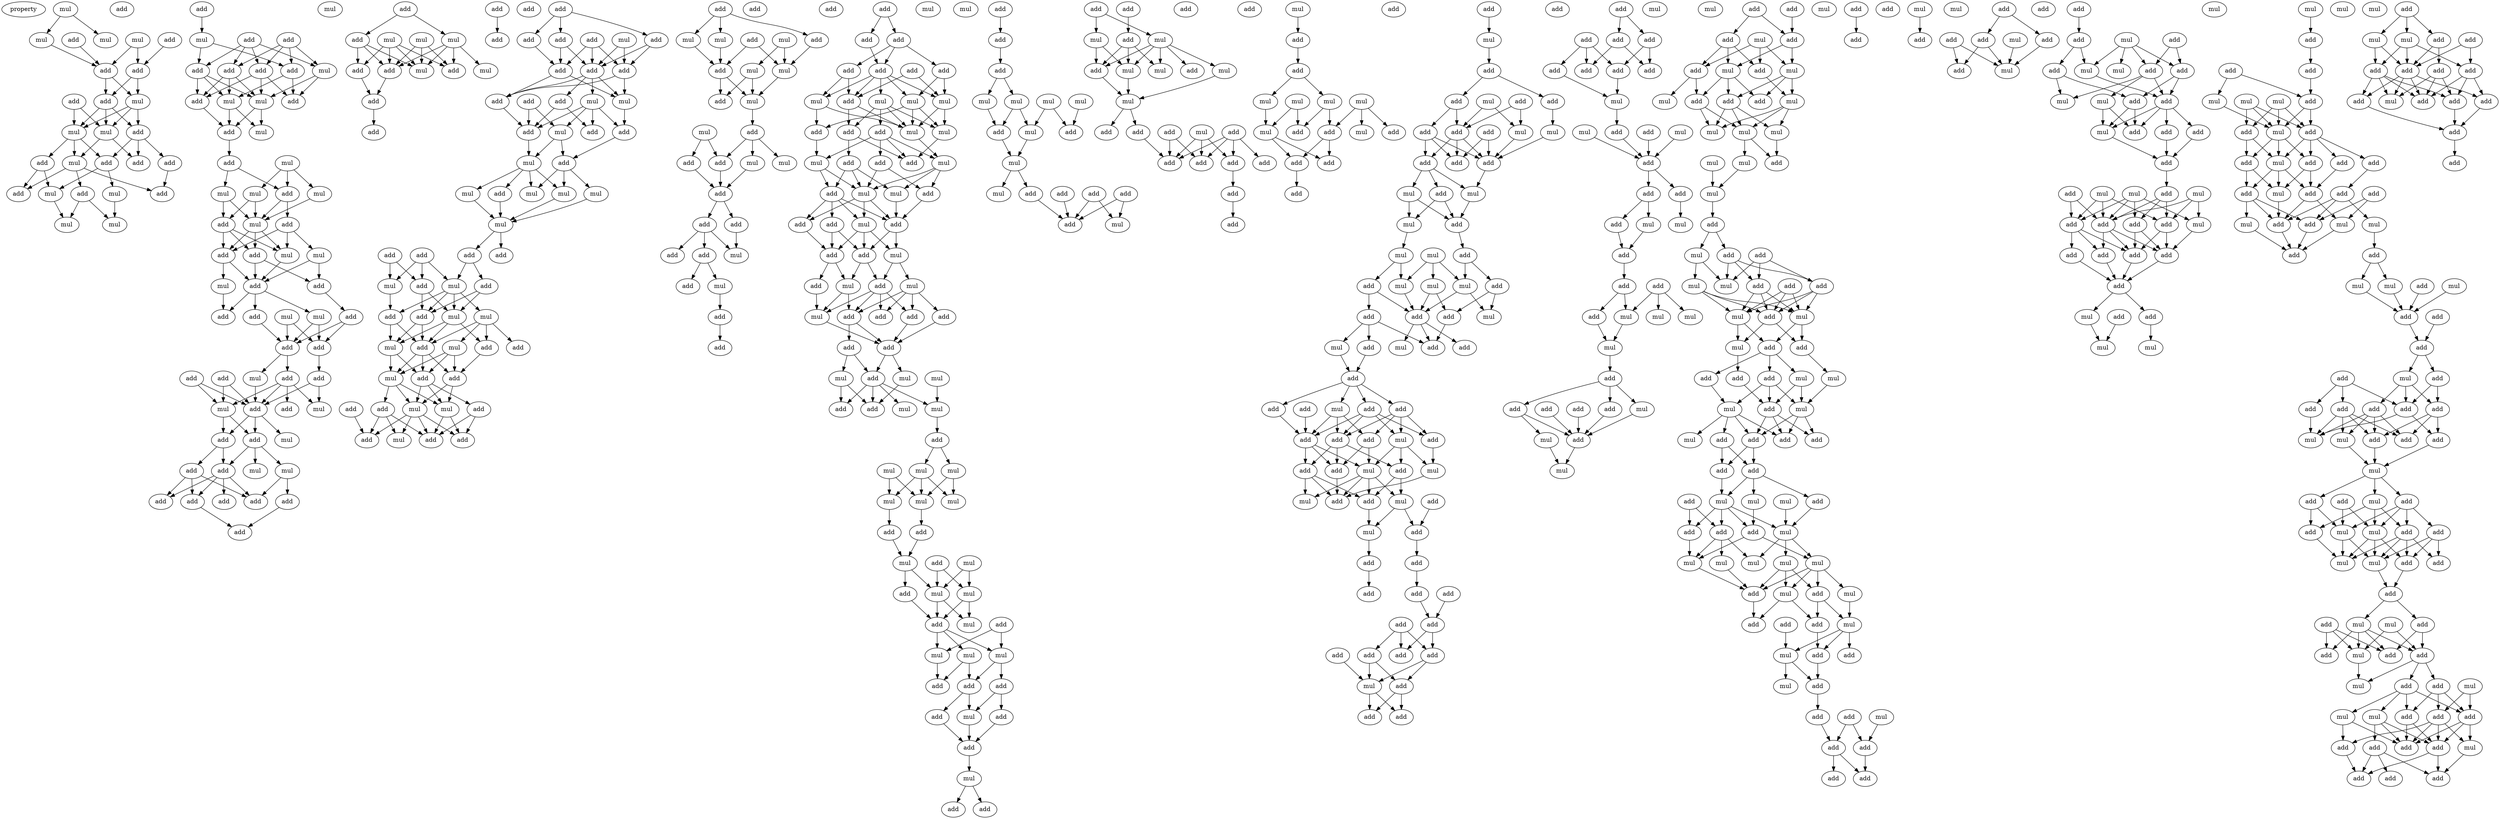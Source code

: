 digraph {
    node [fontcolor=black]
    property [mul=2,lf=1.0]
    0 [ label = mul ];
    1 [ label = mul ];
    2 [ label = add ];
    3 [ label = mul ];
    4 [ label = add ];
    5 [ label = mul ];
    6 [ label = add ];
    7 [ label = add ];
    8 [ label = add ];
    9 [ label = add ];
    10 [ label = add ];
    11 [ label = mul ];
    12 [ label = mul ];
    13 [ label = add ];
    14 [ label = mul ];
    15 [ label = mul ];
    16 [ label = add ];
    17 [ label = add ];
    18 [ label = add ];
    19 [ label = add ];
    20 [ label = add ];
    21 [ label = mul ];
    22 [ label = add ];
    23 [ label = add ];
    24 [ label = mul ];
    25 [ label = mul ];
    26 [ label = mul ];
    27 [ label = add ];
    28 [ label = add ];
    29 [ label = mul ];
    30 [ label = add ];
    31 [ label = add ];
    32 [ label = mul ];
    33 [ label = add ];
    34 [ label = add ];
    35 [ label = add ];
    36 [ label = mul ];
    37 [ label = add ];
    38 [ label = add ];
    39 [ label = mul ];
    40 [ label = mul ];
    41 [ label = add ];
    42 [ label = add ];
    43 [ label = mul ];
    44 [ label = add ];
    45 [ label = mul ];
    46 [ label = mul ];
    47 [ label = mul ];
    48 [ label = add ];
    49 [ label = add ];
    50 [ label = mul ];
    51 [ label = add ];
    52 [ label = add ];
    53 [ label = mul ];
    54 [ label = mul ];
    55 [ label = add ];
    56 [ label = mul ];
    57 [ label = add ];
    58 [ label = add ];
    59 [ label = mul ];
    60 [ label = add ];
    61 [ label = add ];
    62 [ label = mul ];
    63 [ label = add ];
    64 [ label = add ];
    65 [ label = add ];
    66 [ label = add ];
    67 [ label = mul ];
    68 [ label = add ];
    69 [ label = add ];
    70 [ label = mul ];
    71 [ label = add ];
    72 [ label = mul ];
    73 [ label = mul ];
    74 [ label = add ];
    75 [ label = add ];
    76 [ label = mul ];
    77 [ label = add ];
    78 [ label = add ];
    79 [ label = add ];
    80 [ label = mul ];
    81 [ label = mul ];
    82 [ label = add ];
    83 [ label = add ];
    84 [ label = add ];
    85 [ label = add ];
    86 [ label = add ];
    87 [ label = add ];
    88 [ label = add ];
    89 [ label = mul ];
    90 [ label = add ];
    91 [ label = mul ];
    92 [ label = mul ];
    93 [ label = add ];
    94 [ label = add ];
    95 [ label = mul ];
    96 [ label = add ];
    97 [ label = mul ];
    98 [ label = add ];
    99 [ label = add ];
    100 [ label = add ];
    101 [ label = add ];
    102 [ label = add ];
    103 [ label = add ];
    104 [ label = mul ];
    105 [ label = add ];
    106 [ label = add ];
    107 [ label = add ];
    108 [ label = add ];
    109 [ label = add ];
    110 [ label = add ];
    111 [ label = add ];
    112 [ label = mul ];
    113 [ label = add ];
    114 [ label = add ];
    115 [ label = mul ];
    116 [ label = add ];
    117 [ label = add ];
    118 [ label = add ];
    119 [ label = add ];
    120 [ label = mul ];
    121 [ label = mul ];
    122 [ label = add ];
    123 [ label = mul ];
    124 [ label = add ];
    125 [ label = mul ];
    126 [ label = mul ];
    127 [ label = mul ];
    128 [ label = mul ];
    129 [ label = add ];
    130 [ label = add ];
    131 [ label = add ];
    132 [ label = add ];
    133 [ label = add ];
    134 [ label = mul ];
    135 [ label = mul ];
    136 [ label = add ];
    137 [ label = mul ];
    138 [ label = mul ];
    139 [ label = add ];
    140 [ label = add ];
    141 [ label = add ];
    142 [ label = mul ];
    143 [ label = add ];
    144 [ label = mul ];
    145 [ label = add ];
    146 [ label = add ];
    147 [ label = mul ];
    148 [ label = add ];
    149 [ label = mul ];
    150 [ label = mul ];
    151 [ label = add ];
    152 [ label = add ];
    153 [ label = add ];
    154 [ label = mul ];
    155 [ label = add ];
    156 [ label = add ];
    157 [ label = add ];
    158 [ label = add ];
    159 [ label = mul ];
    160 [ label = add ];
    161 [ label = mul ];
    162 [ label = mul ];
    163 [ label = add ];
    164 [ label = mul ];
    165 [ label = add ];
    166 [ label = mul ];
    167 [ label = add ];
    168 [ label = mul ];
    169 [ label = add ];
    170 [ label = mul ];
    171 [ label = mul ];
    172 [ label = add ];
    173 [ label = mul ];
    174 [ label = add ];
    175 [ label = add ];
    176 [ label = add ];
    177 [ label = add ];
    178 [ label = add ];
    179 [ label = add ];
    180 [ label = add ];
    181 [ label = mul ];
    182 [ label = add ];
    183 [ label = add ];
    184 [ label = mul ];
    185 [ label = add ];
    186 [ label = add ];
    187 [ label = add ];
    188 [ label = add ];
    189 [ label = add ];
    190 [ label = add ];
    191 [ label = add ];
    192 [ label = add ];
    193 [ label = add ];
    194 [ label = mul ];
    195 [ label = mul ];
    196 [ label = add ];
    197 [ label = mul ];
    198 [ label = mul ];
    199 [ label = add ];
    200 [ label = mul ];
    201 [ label = add ];
    202 [ label = add ];
    203 [ label = mul ];
    204 [ label = mul ];
    205 [ label = add ];
    206 [ label = mul ];
    207 [ label = add ];
    208 [ label = add ];
    209 [ label = add ];
    210 [ label = mul ];
    211 [ label = add ];
    212 [ label = mul ];
    213 [ label = add ];
    214 [ label = add ];
    215 [ label = add ];
    216 [ label = mul ];
    217 [ label = mul ];
    218 [ label = add ];
    219 [ label = add ];
    220 [ label = mul ];
    221 [ label = add ];
    222 [ label = add ];
    223 [ label = mul ];
    224 [ label = add ];
    225 [ label = add ];
    226 [ label = mul ];
    227 [ label = add ];
    228 [ label = add ];
    229 [ label = add ];
    230 [ label = add ];
    231 [ label = mul ];
    232 [ label = mul ];
    233 [ label = mul ];
    234 [ label = add ];
    235 [ label = mul ];
    236 [ label = add ];
    237 [ label = mul ];
    238 [ label = mul ];
    239 [ label = add ];
    240 [ label = add ];
    241 [ label = mul ];
    242 [ label = mul ];
    243 [ label = mul ];
    244 [ label = mul ];
    245 [ label = mul ];
    246 [ label = mul ];
    247 [ label = add ];
    248 [ label = add ];
    249 [ label = add ];
    250 [ label = mul ];
    251 [ label = mul ];
    252 [ label = mul ];
    253 [ label = add ];
    254 [ label = mul ];
    255 [ label = add ];
    256 [ label = mul ];
    257 [ label = add ];
    258 [ label = mul ];
    259 [ label = mul ];
    260 [ label = mul ];
    261 [ label = mul ];
    262 [ label = add ];
    263 [ label = add ];
    264 [ label = add ];
    265 [ label = add ];
    266 [ label = add ];
    267 [ label = mul ];
    268 [ label = add ];
    269 [ label = add ];
    270 [ label = mul ];
    271 [ label = add ];
    272 [ label = add ];
    273 [ label = add ];
    274 [ label = add ];
    275 [ label = mul ];
    276 [ label = mul ];
    277 [ label = mul ];
    278 [ label = mul ];
    279 [ label = add ];
    280 [ label = add ];
    281 [ label = mul ];
    282 [ label = mul ];
    283 [ label = add ];
    284 [ label = mul ];
    285 [ label = add ];
    286 [ label = add ];
    287 [ label = add ];
    288 [ label = mul ];
    289 [ label = add ];
    290 [ label = add ];
    291 [ label = add ];
    292 [ label = mul ];
    293 [ label = mul ];
    294 [ label = add ];
    295 [ label = add ];
    296 [ label = mul ];
    297 [ label = mul ];
    298 [ label = mul ];
    299 [ label = add ];
    300 [ label = mul ];
    301 [ label = add ];
    302 [ label = add ];
    303 [ label = add ];
    304 [ label = add ];
    305 [ label = mul ];
    306 [ label = add ];
    307 [ label = add ];
    308 [ label = add ];
    309 [ label = add ];
    310 [ label = add ];
    311 [ label = add ];
    312 [ label = add ];
    313 [ label = add ];
    314 [ label = mul ];
    315 [ label = add ];
    316 [ label = add ];
    317 [ label = add ];
    318 [ label = mul ];
    319 [ label = mul ];
    320 [ label = mul ];
    321 [ label = mul ];
    322 [ label = mul ];
    323 [ label = add ];
    324 [ label = mul ];
    325 [ label = add ];
    326 [ label = add ];
    327 [ label = add ];
    328 [ label = add ];
    329 [ label = add ];
    330 [ label = add ];
    331 [ label = mul ];
    332 [ label = add ];
    333 [ label = add ];
    334 [ label = add ];
    335 [ label = add ];
    336 [ label = mul ];
    337 [ label = add ];
    338 [ label = add ];
    339 [ label = mul ];
    340 [ label = mul ];
    341 [ label = add ];
    342 [ label = add ];
    343 [ label = add ];
    344 [ label = add ];
    345 [ label = mul ];
    346 [ label = mul ];
    347 [ label = add ];
    348 [ label = add ];
    349 [ label = mul ];
    350 [ label = add ];
    351 [ label = mul ];
    352 [ label = mul ];
    353 [ label = add ];
    354 [ label = add ];
    355 [ label = mul ];
    356 [ label = mul ];
    357 [ label = mul ];
    358 [ label = add ];
    359 [ label = mul ];
    360 [ label = add ];
    361 [ label = add ];
    362 [ label = mul ];
    363 [ label = add ];
    364 [ label = add ];
    365 [ label = add ];
    366 [ label = mul ];
    367 [ label = add ];
    368 [ label = add ];
    369 [ label = mul ];
    370 [ label = add ];
    371 [ label = add ];
    372 [ label = add ];
    373 [ label = mul ];
    374 [ label = add ];
    375 [ label = add ];
    376 [ label = add ];
    377 [ label = add ];
    378 [ label = add ];
    379 [ label = add ];
    380 [ label = mul ];
    381 [ label = mul ];
    382 [ label = add ];
    383 [ label = add ];
    384 [ label = add ];
    385 [ label = add ];
    386 [ label = mul ];
    387 [ label = mul ];
    388 [ label = add ];
    389 [ label = add ];
    390 [ label = mul ];
    391 [ label = add ];
    392 [ label = add ];
    393 [ label = add ];
    394 [ label = add ];
    395 [ label = add ];
    396 [ label = add ];
    397 [ label = add ];
    398 [ label = add ];
    399 [ label = add ];
    400 [ label = add ];
    401 [ label = add ];
    402 [ label = mul ];
    403 [ label = add ];
    404 [ label = add ];
    405 [ label = add ];
    406 [ label = add ];
    407 [ label = add ];
    408 [ label = add ];
    409 [ label = add ];
    410 [ label = add ];
    411 [ label = add ];
    412 [ label = add ];
    413 [ label = add ];
    414 [ label = mul ];
    415 [ label = mul ];
    416 [ label = mul ];
    417 [ label = add ];
    418 [ label = add ];
    419 [ label = mul ];
    420 [ label = add ];
    421 [ label = mul ];
    422 [ label = add ];
    423 [ label = add ];
    424 [ label = add ];
    425 [ label = mul ];
    426 [ label = mul ];
    427 [ label = add ];
    428 [ label = add ];
    429 [ label = add ];
    430 [ label = mul ];
    431 [ label = mul ];
    432 [ label = add ];
    433 [ label = mul ];
    434 [ label = mul ];
    435 [ label = add ];
    436 [ label = add ];
    437 [ label = add ];
    438 [ label = add ];
    439 [ label = add ];
    440 [ label = mul ];
    441 [ label = add ];
    442 [ label = mul ];
    443 [ label = mul ];
    444 [ label = add ];
    445 [ label = add ];
    446 [ label = add ];
    447 [ label = mul ];
    448 [ label = add ];
    449 [ label = add ];
    450 [ label = add ];
    451 [ label = mul ];
    452 [ label = mul ];
    453 [ label = add ];
    454 [ label = add ];
    455 [ label = mul ];
    456 [ label = mul ];
    457 [ label = add ];
    458 [ label = mul ];
    459 [ label = mul ];
    460 [ label = mul ];
    461 [ label = mul ];
    462 [ label = mul ];
    463 [ label = add ];
    464 [ label = mul ];
    465 [ label = add ];
    466 [ label = add ];
    467 [ label = mul ];
    468 [ label = add ];
    469 [ label = mul ];
    470 [ label = add ];
    471 [ label = add ];
    472 [ label = add ];
    473 [ label = add ];
    474 [ label = mul ];
    475 [ label = add ];
    476 [ label = mul ];
    477 [ label = mul ];
    478 [ label = mul ];
    479 [ label = add ];
    480 [ label = add ];
    481 [ label = mul ];
    482 [ label = add ];
    483 [ label = add ];
    484 [ label = mul ];
    485 [ label = add ];
    486 [ label = add ];
    487 [ label = mul ];
    488 [ label = mul ];
    489 [ label = add ];
    490 [ label = mul ];
    491 [ label = add ];
    492 [ label = mul ];
    493 [ label = add ];
    494 [ label = add ];
    495 [ label = add ];
    496 [ label = add ];
    497 [ label = add ];
    498 [ label = mul ];
    499 [ label = add ];
    500 [ label = mul ];
    501 [ label = mul ];
    502 [ label = add ];
    503 [ label = mul ];
    504 [ label = add ];
    505 [ label = add ];
    506 [ label = add ];
    507 [ label = mul ];
    508 [ label = mul ];
    509 [ label = mul ];
    510 [ label = mul ];
    511 [ label = mul ];
    512 [ label = mul ];
    513 [ label = add ];
    514 [ label = mul ];
    515 [ label = add ];
    516 [ label = add ];
    517 [ label = add ];
    518 [ label = mul ];
    519 [ label = add ];
    520 [ label = add ];
    521 [ label = mul ];
    522 [ label = add ];
    523 [ label = mul ];
    524 [ label = add ];
    525 [ label = add ];
    526 [ label = mul ];
    527 [ label = add ];
    528 [ label = add ];
    529 [ label = add ];
    530 [ label = add ];
    531 [ label = add ];
    532 [ label = add ];
    533 [ label = mul ];
    534 [ label = mul ];
    535 [ label = add ];
    536 [ label = add ];
    537 [ label = add ];
    538 [ label = mul ];
    539 [ label = add ];
    540 [ label = add ];
    541 [ label = add ];
    542 [ label = add ];
    543 [ label = mul ];
    544 [ label = add ];
    545 [ label = add ];
    546 [ label = mul ];
    547 [ label = add ];
    548 [ label = add ];
    549 [ label = mul ];
    550 [ label = add ];
    551 [ label = add ];
    552 [ label = mul ];
    553 [ label = add ];
    554 [ label = mul ];
    555 [ label = add ];
    556 [ label = mul ];
    557 [ label = mul ];
    558 [ label = add ];
    559 [ label = add ];
    560 [ label = add ];
    561 [ label = add ];
    562 [ label = add ];
    563 [ label = mul ];
    564 [ label = mul ];
    565 [ label = mul ];
    566 [ label = add ];
    567 [ label = add ];
    568 [ label = add ];
    569 [ label = add ];
    570 [ label = mul ];
    571 [ label = add ];
    572 [ label = add ];
    573 [ label = add ];
    574 [ label = add ];
    575 [ label = add ];
    576 [ label = add ];
    577 [ label = mul ];
    578 [ label = add ];
    579 [ label = add ];
    580 [ label = mul ];
    581 [ label = mul ];
    582 [ label = mul ];
    583 [ label = mul ];
    584 [ label = add ];
    585 [ label = add ];
    586 [ label = add ];
    587 [ label = mul ];
    588 [ label = add ];
    589 [ label = mul ];
    590 [ label = mul ];
    591 [ label = mul ];
    592 [ label = add ];
    593 [ label = add ];
    594 [ label = add ];
    595 [ label = add ];
    596 [ label = mul ];
    597 [ label = add ];
    598 [ label = add ];
    599 [ label = mul ];
    600 [ label = add ];
    601 [ label = add ];
    602 [ label = add ];
    603 [ label = add ];
    604 [ label = mul ];
    605 [ label = add ];
    606 [ label = add ];
    607 [ label = mul ];
    608 [ label = mul ];
    609 [ label = add ];
    610 [ label = add ];
    611 [ label = mul ];
    612 [ label = mul ];
    613 [ label = mul ];
    614 [ label = add ];
    615 [ label = mul ];
    616 [ label = add ];
    617 [ label = add ];
    618 [ label = add ];
    619 [ label = add ];
    620 [ label = add ];
    621 [ label = mul ];
    622 [ label = add ];
    623 [ label = add ];
    624 [ label = add ];
    625 [ label = add ];
    626 [ label = add ];
    627 [ label = add ];
    628 [ label = mul ];
    629 [ label = mul ];
    630 [ label = add ];
    631 [ label = add ];
    632 [ label = mul ];
    633 [ label = add ];
    634 [ label = add ];
    635 [ label = add ];
    636 [ label = mul ];
    637 [ label = mul ];
    638 [ label = add ];
    639 [ label = add ];
    640 [ label = add ];
    641 [ label = mul ];
    642 [ label = mul ];
    643 [ label = add ];
    644 [ label = add ];
    645 [ label = mul ];
    646 [ label = mul ];
    647 [ label = add ];
    648 [ label = add ];
    649 [ label = mul ];
    650 [ label = mul ];
    651 [ label = add ];
    652 [ label = add ];
    653 [ label = mul ];
    654 [ label = add ];
    655 [ label = add ];
    656 [ label = mul ];
    657 [ label = add ];
    658 [ label = mul ];
    659 [ label = add ];
    660 [ label = add ];
    661 [ label = mul ];
    662 [ label = add ];
    663 [ label = mul ];
    664 [ label = add ];
    665 [ label = add ];
    666 [ label = mul ];
    667 [ label = add ];
    668 [ label = add ];
    669 [ label = add ];
    670 [ label = add ];
    671 [ label = add ];
    672 [ label = add ];
    673 [ label = add ];
    674 [ label = mul ];
    675 [ label = add ];
    676 [ label = mul ];
    677 [ label = add ];
    678 [ label = add ];
    679 [ label = add ];
    680 [ label = add ];
    681 [ label = add ];
    682 [ label = add ];
    683 [ label = add ];
    684 [ label = add ];
    685 [ label = add ];
    686 [ label = mul ];
    687 [ label = add ];
    688 [ label = add ];
    0 -> 3 [ name = 0 ];
    0 -> 5 [ name = 1 ];
    1 -> 6 [ name = 2 ];
    1 -> 7 [ name = 3 ];
    2 -> 7 [ name = 4 ];
    3 -> 6 [ name = 5 ];
    4 -> 6 [ name = 6 ];
    6 -> 10 [ name = 7 ];
    6 -> 11 [ name = 8 ];
    7 -> 10 [ name = 9 ];
    7 -> 11 [ name = 10 ];
    8 -> 12 [ name = 11 ];
    8 -> 14 [ name = 12 ];
    10 -> 12 [ name = 13 ];
    10 -> 13 [ name = 14 ];
    10 -> 14 [ name = 15 ];
    11 -> 12 [ name = 16 ];
    11 -> 13 [ name = 17 ];
    11 -> 14 [ name = 18 ];
    12 -> 15 [ name = 19 ];
    12 -> 16 [ name = 20 ];
    12 -> 19 [ name = 21 ];
    13 -> 16 [ name = 22 ];
    13 -> 17 [ name = 23 ];
    13 -> 18 [ name = 24 ];
    14 -> 15 [ name = 25 ];
    14 -> 17 [ name = 26 ];
    15 -> 20 [ name = 27 ];
    15 -> 22 [ name = 28 ];
    15 -> 23 [ name = 29 ];
    16 -> 21 [ name = 30 ];
    16 -> 24 [ name = 31 ];
    18 -> 20 [ name = 32 ];
    19 -> 21 [ name = 33 ];
    19 -> 22 [ name = 34 ];
    21 -> 26 [ name = 35 ];
    23 -> 25 [ name = 36 ];
    23 -> 26 [ name = 37 ];
    24 -> 25 [ name = 38 ];
    27 -> 29 [ name = 39 ];
    28 -> 31 [ name = 40 ];
    28 -> 32 [ name = 41 ];
    28 -> 34 [ name = 42 ];
    28 -> 35 [ name = 43 ];
    29 -> 31 [ name = 44 ];
    29 -> 33 [ name = 45 ];
    30 -> 32 [ name = 46 ];
    30 -> 33 [ name = 47 ];
    30 -> 34 [ name = 48 ];
    30 -> 35 [ name = 49 ];
    31 -> 36 [ name = 50 ];
    31 -> 38 [ name = 51 ];
    31 -> 39 [ name = 52 ];
    32 -> 37 [ name = 53 ];
    32 -> 39 [ name = 54 ];
    33 -> 36 [ name = 55 ];
    33 -> 37 [ name = 56 ];
    34 -> 36 [ name = 57 ];
    34 -> 38 [ name = 58 ];
    34 -> 39 [ name = 59 ];
    35 -> 37 [ name = 60 ];
    35 -> 38 [ name = 61 ];
    35 -> 39 [ name = 62 ];
    36 -> 40 [ name = 63 ];
    36 -> 41 [ name = 64 ];
    38 -> 41 [ name = 65 ];
    39 -> 40 [ name = 66 ];
    39 -> 41 [ name = 67 ];
    41 -> 42 [ name = 68 ];
    42 -> 44 [ name = 69 ];
    42 -> 45 [ name = 70 ];
    43 -> 44 [ name = 71 ];
    43 -> 46 [ name = 72 ];
    43 -> 47 [ name = 73 ];
    44 -> 48 [ name = 74 ];
    44 -> 50 [ name = 75 ];
    45 -> 49 [ name = 76 ];
    45 -> 50 [ name = 77 ];
    46 -> 49 [ name = 78 ];
    46 -> 50 [ name = 79 ];
    47 -> 50 [ name = 80 ];
    48 -> 52 [ name = 81 ];
    48 -> 53 [ name = 82 ];
    48 -> 54 [ name = 83 ];
    49 -> 51 [ name = 84 ];
    49 -> 52 [ name = 85 ];
    49 -> 53 [ name = 86 ];
    50 -> 51 [ name = 87 ];
    50 -> 52 [ name = 88 ];
    50 -> 53 [ name = 89 ];
    51 -> 55 [ name = 90 ];
    51 -> 57 [ name = 91 ];
    52 -> 55 [ name = 92 ];
    52 -> 56 [ name = 93 ];
    53 -> 55 [ name = 94 ];
    54 -> 55 [ name = 95 ];
    54 -> 57 [ name = 96 ];
    55 -> 58 [ name = 97 ];
    55 -> 60 [ name = 98 ];
    55 -> 62 [ name = 99 ];
    56 -> 58 [ name = 100 ];
    57 -> 61 [ name = 101 ];
    59 -> 63 [ name = 102 ];
    59 -> 64 [ name = 103 ];
    60 -> 63 [ name = 104 ];
    61 -> 63 [ name = 105 ];
    61 -> 64 [ name = 106 ];
    62 -> 63 [ name = 107 ];
    62 -> 64 [ name = 108 ];
    63 -> 66 [ name = 109 ];
    63 -> 67 [ name = 110 ];
    64 -> 65 [ name = 111 ];
    65 -> 71 [ name = 112 ];
    65 -> 73 [ name = 113 ];
    66 -> 70 [ name = 114 ];
    66 -> 71 [ name = 115 ];
    66 -> 73 [ name = 116 ];
    66 -> 74 [ name = 117 ];
    67 -> 71 [ name = 118 ];
    68 -> 70 [ name = 119 ];
    68 -> 71 [ name = 120 ];
    69 -> 70 [ name = 121 ];
    69 -> 71 [ name = 122 ];
    70 -> 75 [ name = 123 ];
    70 -> 77 [ name = 124 ];
    71 -> 75 [ name = 125 ];
    71 -> 76 [ name = 126 ];
    71 -> 77 [ name = 127 ];
    75 -> 79 [ name = 128 ];
    75 -> 80 [ name = 129 ];
    75 -> 81 [ name = 130 ];
    77 -> 78 [ name = 131 ];
    77 -> 79 [ name = 132 ];
    78 -> 83 [ name = 133 ];
    78 -> 84 [ name = 134 ];
    78 -> 86 [ name = 135 ];
    79 -> 82 [ name = 136 ];
    79 -> 83 [ name = 137 ];
    79 -> 84 [ name = 138 ];
    79 -> 86 [ name = 139 ];
    80 -> 84 [ name = 140 ];
    80 -> 85 [ name = 141 ];
    83 -> 87 [ name = 142 ];
    85 -> 87 [ name = 143 ];
    88 -> 89 [ name = 144 ];
    88 -> 90 [ name = 145 ];
    89 -> 93 [ name = 146 ];
    89 -> 94 [ name = 147 ];
    89 -> 95 [ name = 148 ];
    89 -> 97 [ name = 149 ];
    90 -> 93 [ name = 150 ];
    90 -> 96 [ name = 151 ];
    90 -> 97 [ name = 152 ];
    91 -> 93 [ name = 153 ];
    91 -> 94 [ name = 154 ];
    91 -> 96 [ name = 155 ];
    91 -> 97 [ name = 156 ];
    92 -> 93 [ name = 157 ];
    92 -> 94 [ name = 158 ];
    92 -> 97 [ name = 159 ];
    93 -> 98 [ name = 160 ];
    96 -> 98 [ name = 161 ];
    98 -> 101 [ name = 162 ];
    99 -> 100 [ name = 163 ];
    103 -> 106 [ name = 164 ];
    103 -> 107 [ name = 165 ];
    103 -> 108 [ name = 166 ];
    104 -> 110 [ name = 167 ];
    104 -> 111 [ name = 168 ];
    105 -> 109 [ name = 169 ];
    105 -> 110 [ name = 170 ];
    105 -> 111 [ name = 171 ];
    106 -> 109 [ name = 172 ];
    106 -> 111 [ name = 173 ];
    107 -> 110 [ name = 174 ];
    107 -> 111 [ name = 175 ];
    108 -> 109 [ name = 176 ];
    109 -> 113 [ name = 177 ];
    109 -> 115 [ name = 178 ];
    110 -> 113 [ name = 179 ];
    110 -> 115 [ name = 180 ];
    111 -> 112 [ name = 181 ];
    111 -> 113 [ name = 182 ];
    111 -> 115 [ name = 183 ];
    111 -> 116 [ name = 184 ];
    112 -> 117 [ name = 185 ];
    112 -> 118 [ name = 186 ];
    112 -> 119 [ name = 187 ];
    112 -> 120 [ name = 188 ];
    113 -> 117 [ name = 189 ];
    114 -> 117 [ name = 190 ];
    114 -> 120 [ name = 191 ];
    115 -> 118 [ name = 192 ];
    116 -> 117 [ name = 193 ];
    116 -> 119 [ name = 194 ];
    117 -> 121 [ name = 195 ];
    118 -> 122 [ name = 196 ];
    120 -> 121 [ name = 197 ];
    120 -> 122 [ name = 198 ];
    121 -> 123 [ name = 199 ];
    121 -> 124 [ name = 200 ];
    121 -> 126 [ name = 201 ];
    121 -> 127 [ name = 202 ];
    122 -> 123 [ name = 203 ];
    122 -> 125 [ name = 204 ];
    122 -> 126 [ name = 205 ];
    124 -> 128 [ name = 206 ];
    125 -> 128 [ name = 207 ];
    126 -> 128 [ name = 208 ];
    127 -> 128 [ name = 209 ];
    128 -> 130 [ name = 210 ];
    128 -> 132 [ name = 211 ];
    129 -> 133 [ name = 212 ];
    129 -> 134 [ name = 213 ];
    130 -> 135 [ name = 214 ];
    130 -> 136 [ name = 215 ];
    131 -> 133 [ name = 216 ];
    131 -> 134 [ name = 217 ];
    131 -> 135 [ name = 218 ];
    133 -> 138 [ name = 219 ];
    133 -> 140 [ name = 220 ];
    134 -> 139 [ name = 221 ];
    135 -> 137 [ name = 222 ];
    135 -> 138 [ name = 223 ];
    135 -> 139 [ name = 224 ];
    135 -> 140 [ name = 225 ];
    136 -> 138 [ name = 226 ];
    136 -> 140 [ name = 227 ];
    137 -> 141 [ name = 228 ];
    137 -> 143 [ name = 229 ];
    137 -> 144 [ name = 230 ];
    137 -> 145 [ name = 231 ];
    138 -> 141 [ name = 232 ];
    138 -> 142 [ name = 233 ];
    138 -> 145 [ name = 234 ];
    139 -> 142 [ name = 235 ];
    139 -> 145 [ name = 236 ];
    140 -> 142 [ name = 237 ];
    140 -> 145 [ name = 238 ];
    141 -> 146 [ name = 239 ];
    142 -> 147 [ name = 240 ];
    142 -> 148 [ name = 241 ];
    144 -> 146 [ name = 242 ];
    144 -> 147 [ name = 243 ];
    144 -> 148 [ name = 244 ];
    145 -> 146 [ name = 245 ];
    145 -> 147 [ name = 246 ];
    145 -> 148 [ name = 247 ];
    146 -> 149 [ name = 248 ];
    146 -> 150 [ name = 249 ];
    147 -> 149 [ name = 250 ];
    147 -> 150 [ name = 251 ];
    147 -> 151 [ name = 252 ];
    148 -> 149 [ name = 253 ];
    148 -> 150 [ name = 254 ];
    148 -> 153 [ name = 255 ];
    149 -> 155 [ name = 256 ];
    149 -> 157 [ name = 257 ];
    150 -> 154 [ name = 258 ];
    150 -> 155 [ name = 259 ];
    150 -> 156 [ name = 260 ];
    150 -> 157 [ name = 261 ];
    151 -> 154 [ name = 262 ];
    151 -> 156 [ name = 263 ];
    151 -> 157 [ name = 264 ];
    152 -> 156 [ name = 265 ];
    153 -> 155 [ name = 266 ];
    153 -> 157 [ name = 267 ];
    158 -> 159 [ name = 268 ];
    158 -> 162 [ name = 269 ];
    158 -> 163 [ name = 270 ];
    159 -> 165 [ name = 271 ];
    160 -> 164 [ name = 272 ];
    160 -> 165 [ name = 273 ];
    161 -> 164 [ name = 274 ];
    161 -> 166 [ name = 275 ];
    162 -> 165 [ name = 276 ];
    163 -> 164 [ name = 277 ];
    164 -> 168 [ name = 278 ];
    165 -> 167 [ name = 279 ];
    165 -> 168 [ name = 280 ];
    166 -> 167 [ name = 281 ];
    166 -> 168 [ name = 282 ];
    168 -> 169 [ name = 283 ];
    169 -> 171 [ name = 284 ];
    169 -> 173 [ name = 285 ];
    169 -> 174 [ name = 286 ];
    170 -> 172 [ name = 287 ];
    170 -> 174 [ name = 288 ];
    171 -> 175 [ name = 289 ];
    172 -> 175 [ name = 290 ];
    174 -> 175 [ name = 291 ];
    175 -> 176 [ name = 292 ];
    175 -> 177 [ name = 293 ];
    176 -> 179 [ name = 294 ];
    176 -> 180 [ name = 295 ];
    176 -> 181 [ name = 296 ];
    177 -> 181 [ name = 297 ];
    179 -> 183 [ name = 298 ];
    179 -> 184 [ name = 299 ];
    184 -> 185 [ name = 300 ];
    185 -> 186 [ name = 301 ];
    187 -> 188 [ name = 302 ];
    187 -> 189 [ name = 303 ];
    188 -> 193 [ name = 304 ];
    189 -> 190 [ name = 305 ];
    189 -> 192 [ name = 306 ];
    189 -> 193 [ name = 307 ];
    190 -> 196 [ name = 308 ];
    190 -> 198 [ name = 309 ];
    191 -> 195 [ name = 310 ];
    191 -> 196 [ name = 311 ];
    192 -> 195 [ name = 312 ];
    192 -> 197 [ name = 313 ];
    193 -> 194 [ name = 314 ];
    193 -> 195 [ name = 315 ];
    193 -> 196 [ name = 316 ];
    193 -> 197 [ name = 317 ];
    193 -> 198 [ name = 318 ];
    194 -> 199 [ name = 319 ];
    194 -> 200 [ name = 320 ];
    194 -> 202 [ name = 321 ];
    194 -> 203 [ name = 322 ];
    195 -> 200 [ name = 323 ];
    195 -> 203 [ name = 324 ];
    196 -> 200 [ name = 325 ];
    196 -> 202 [ name = 326 ];
    197 -> 200 [ name = 327 ];
    197 -> 201 [ name = 328 ];
    197 -> 203 [ name = 329 ];
    198 -> 200 [ name = 330 ];
    198 -> 201 [ name = 331 ];
    199 -> 204 [ name = 332 ];
    199 -> 206 [ name = 333 ];
    199 -> 207 [ name = 334 ];
    199 -> 208 [ name = 335 ];
    200 -> 206 [ name = 336 ];
    201 -> 204 [ name = 337 ];
    202 -> 205 [ name = 338 ];
    202 -> 207 [ name = 339 ];
    203 -> 207 [ name = 340 ];
    204 -> 210 [ name = 341 ];
    204 -> 211 [ name = 342 ];
    205 -> 210 [ name = 343 ];
    205 -> 211 [ name = 344 ];
    205 -> 212 [ name = 345 ];
    206 -> 209 [ name = 346 ];
    206 -> 210 [ name = 347 ];
    206 -> 212 [ name = 348 ];
    208 -> 209 [ name = 349 ];
    208 -> 210 [ name = 350 ];
    209 -> 214 [ name = 351 ];
    210 -> 214 [ name = 352 ];
    210 -> 215 [ name = 353 ];
    210 -> 216 [ name = 354 ];
    211 -> 213 [ name = 355 ];
    211 -> 214 [ name = 356 ];
    211 -> 215 [ name = 357 ];
    211 -> 216 [ name = 358 ];
    212 -> 214 [ name = 359 ];
    213 -> 218 [ name = 360 ];
    213 -> 219 [ name = 361 ];
    214 -> 217 [ name = 362 ];
    214 -> 218 [ name = 363 ];
    215 -> 219 [ name = 364 ];
    216 -> 217 [ name = 365 ];
    216 -> 218 [ name = 366 ];
    216 -> 219 [ name = 367 ];
    217 -> 220 [ name = 368 ];
    217 -> 221 [ name = 369 ];
    218 -> 221 [ name = 370 ];
    218 -> 223 [ name = 371 ];
    219 -> 222 [ name = 372 ];
    219 -> 223 [ name = 373 ];
    220 -> 224 [ name = 374 ];
    220 -> 225 [ name = 375 ];
    220 -> 227 [ name = 376 ];
    220 -> 228 [ name = 377 ];
    221 -> 225 [ name = 378 ];
    221 -> 226 [ name = 379 ];
    221 -> 227 [ name = 380 ];
    221 -> 228 [ name = 381 ];
    222 -> 226 [ name = 382 ];
    223 -> 226 [ name = 383 ];
    223 -> 227 [ name = 384 ];
    224 -> 230 [ name = 385 ];
    226 -> 230 [ name = 386 ];
    227 -> 229 [ name = 387 ];
    227 -> 230 [ name = 388 ];
    228 -> 230 [ name = 389 ];
    229 -> 232 [ name = 390 ];
    229 -> 234 [ name = 391 ];
    230 -> 233 [ name = 392 ];
    230 -> 234 [ name = 393 ];
    231 -> 238 [ name = 394 ];
    232 -> 236 [ name = 395 ];
    232 -> 239 [ name = 396 ];
    233 -> 236 [ name = 397 ];
    234 -> 236 [ name = 398 ];
    234 -> 237 [ name = 399 ];
    234 -> 238 [ name = 400 ];
    234 -> 239 [ name = 401 ];
    238 -> 240 [ name = 402 ];
    240 -> 241 [ name = 403 ];
    240 -> 242 [ name = 404 ];
    241 -> 244 [ name = 405 ];
    241 -> 245 [ name = 406 ];
    241 -> 246 [ name = 407 ];
    242 -> 244 [ name = 408 ];
    242 -> 246 [ name = 409 ];
    243 -> 244 [ name = 410 ];
    243 -> 245 [ name = 411 ];
    244 -> 248 [ name = 412 ];
    245 -> 247 [ name = 413 ];
    247 -> 250 [ name = 414 ];
    248 -> 250 [ name = 415 ];
    249 -> 252 [ name = 416 ];
    249 -> 254 [ name = 417 ];
    250 -> 253 [ name = 418 ];
    250 -> 254 [ name = 419 ];
    251 -> 252 [ name = 420 ];
    251 -> 254 [ name = 421 ];
    252 -> 256 [ name = 422 ];
    252 -> 257 [ name = 423 ];
    253 -> 257 [ name = 424 ];
    254 -> 256 [ name = 425 ];
    254 -> 257 [ name = 426 ];
    255 -> 258 [ name = 427 ];
    255 -> 261 [ name = 428 ];
    257 -> 258 [ name = 429 ];
    257 -> 259 [ name = 430 ];
    257 -> 261 [ name = 431 ];
    258 -> 263 [ name = 432 ];
    258 -> 264 [ name = 433 ];
    259 -> 262 [ name = 434 ];
    259 -> 263 [ name = 435 ];
    261 -> 262 [ name = 436 ];
    263 -> 265 [ name = 437 ];
    263 -> 267 [ name = 438 ];
    264 -> 266 [ name = 439 ];
    264 -> 267 [ name = 440 ];
    265 -> 268 [ name = 441 ];
    266 -> 268 [ name = 442 ];
    267 -> 268 [ name = 443 ];
    268 -> 270 [ name = 444 ];
    269 -> 273 [ name = 445 ];
    270 -> 271 [ name = 446 ];
    270 -> 272 [ name = 447 ];
    273 -> 274 [ name = 448 ];
    274 -> 276 [ name = 449 ];
    274 -> 278 [ name = 450 ];
    275 -> 280 [ name = 451 ];
    275 -> 281 [ name = 452 ];
    276 -> 279 [ name = 453 ];
    276 -> 281 [ name = 454 ];
    277 -> 280 [ name = 455 ];
    278 -> 279 [ name = 456 ];
    279 -> 282 [ name = 457 ];
    281 -> 282 [ name = 458 ];
    282 -> 284 [ name = 459 ];
    282 -> 285 [ name = 460 ];
    283 -> 288 [ name = 461 ];
    283 -> 289 [ name = 462 ];
    285 -> 289 [ name = 463 ];
    286 -> 288 [ name = 464 ];
    286 -> 289 [ name = 465 ];
    287 -> 289 [ name = 466 ];
    290 -> 292 [ name = 467 ];
    290 -> 293 [ name = 468 ];
    291 -> 294 [ name = 469 ];
    292 -> 296 [ name = 470 ];
    292 -> 299 [ name = 471 ];
    293 -> 295 [ name = 472 ];
    293 -> 296 [ name = 473 ];
    293 -> 297 [ name = 474 ];
    293 -> 298 [ name = 475 ];
    293 -> 299 [ name = 476 ];
    294 -> 296 [ name = 477 ];
    294 -> 297 [ name = 478 ];
    294 -> 299 [ name = 479 ];
    296 -> 300 [ name = 480 ];
    298 -> 300 [ name = 481 ];
    299 -> 300 [ name = 482 ];
    300 -> 302 [ name = 483 ];
    300 -> 303 [ name = 484 ];
    301 -> 306 [ name = 485 ];
    301 -> 307 [ name = 486 ];
    301 -> 308 [ name = 487 ];
    301 -> 309 [ name = 488 ];
    302 -> 308 [ name = 489 ];
    304 -> 308 [ name = 490 ];
    304 -> 309 [ name = 491 ];
    305 -> 306 [ name = 492 ];
    305 -> 308 [ name = 493 ];
    305 -> 309 [ name = 494 ];
    306 -> 310 [ name = 495 ];
    310 -> 311 [ name = 496 ];
    314 -> 316 [ name = 497 ];
    316 -> 317 [ name = 498 ];
    317 -> 319 [ name = 499 ];
    317 -> 321 [ name = 500 ];
    318 -> 323 [ name = 501 ];
    318 -> 324 [ name = 502 ];
    319 -> 324 [ name = 503 ];
    320 -> 322 [ name = 504 ];
    320 -> 325 [ name = 505 ];
    320 -> 326 [ name = 506 ];
    321 -> 323 [ name = 507 ];
    321 -> 325 [ name = 508 ];
    324 -> 328 [ name = 509 ];
    324 -> 329 [ name = 510 ];
    325 -> 328 [ name = 511 ];
    325 -> 329 [ name = 512 ];
    327 -> 331 [ name = 513 ];
    328 -> 330 [ name = 514 ];
    331 -> 332 [ name = 515 ];
    332 -> 333 [ name = 516 ];
    332 -> 334 [ name = 517 ];
    333 -> 340 [ name = 518 ];
    334 -> 337 [ name = 519 ];
    334 -> 338 [ name = 520 ];
    335 -> 337 [ name = 521 ];
    335 -> 339 [ name = 522 ];
    336 -> 337 [ name = 523 ];
    336 -> 339 [ name = 524 ];
    337 -> 342 [ name = 525 ];
    337 -> 343 [ name = 526 ];
    337 -> 344 [ name = 527 ];
    338 -> 342 [ name = 528 ];
    338 -> 343 [ name = 529 ];
    338 -> 344 [ name = 530 ];
    339 -> 342 [ name = 531 ];
    340 -> 342 [ name = 532 ];
    341 -> 342 [ name = 533 ];
    341 -> 343 [ name = 534 ];
    342 -> 346 [ name = 535 ];
    344 -> 345 [ name = 536 ];
    344 -> 346 [ name = 537 ];
    344 -> 347 [ name = 538 ];
    345 -> 348 [ name = 539 ];
    345 -> 349 [ name = 540 ];
    346 -> 348 [ name = 541 ];
    347 -> 348 [ name = 542 ];
    347 -> 349 [ name = 543 ];
    348 -> 350 [ name = 544 ];
    349 -> 352 [ name = 545 ];
    350 -> 354 [ name = 546 ];
    350 -> 355 [ name = 547 ];
    351 -> 355 [ name = 548 ];
    351 -> 356 [ name = 549 ];
    351 -> 357 [ name = 550 ];
    352 -> 353 [ name = 551 ];
    352 -> 357 [ name = 552 ];
    353 -> 358 [ name = 553 ];
    353 -> 360 [ name = 554 ];
    354 -> 359 [ name = 555 ];
    354 -> 361 [ name = 556 ];
    355 -> 358 [ name = 557 ];
    355 -> 359 [ name = 558 ];
    356 -> 358 [ name = 559 ];
    356 -> 361 [ name = 560 ];
    357 -> 358 [ name = 561 ];
    358 -> 362 [ name = 562 ];
    358 -> 364 [ name = 563 ];
    358 -> 365 [ name = 564 ];
    360 -> 363 [ name = 565 ];
    360 -> 364 [ name = 566 ];
    360 -> 366 [ name = 567 ];
    361 -> 364 [ name = 568 ];
    363 -> 367 [ name = 569 ];
    366 -> 367 [ name = 570 ];
    367 -> 368 [ name = 571 ];
    367 -> 369 [ name = 572 ];
    367 -> 370 [ name = 573 ];
    367 -> 372 [ name = 574 ];
    368 -> 376 [ name = 575 ];
    369 -> 375 [ name = 576 ];
    369 -> 376 [ name = 577 ];
    369 -> 377 [ name = 578 ];
    370 -> 373 [ name = 579 ];
    370 -> 374 [ name = 580 ];
    370 -> 375 [ name = 581 ];
    370 -> 377 [ name = 582 ];
    371 -> 376 [ name = 583 ];
    372 -> 373 [ name = 584 ];
    372 -> 374 [ name = 585 ];
    372 -> 375 [ name = 586 ];
    372 -> 376 [ name = 587 ];
    373 -> 380 [ name = 588 ];
    373 -> 381 [ name = 589 ];
    373 -> 382 [ name = 590 ];
    374 -> 381 [ name = 591 ];
    375 -> 378 [ name = 592 ];
    375 -> 379 [ name = 593 ];
    375 -> 382 [ name = 594 ];
    376 -> 378 [ name = 595 ];
    376 -> 379 [ name = 596 ];
    376 -> 380 [ name = 597 ];
    377 -> 379 [ name = 598 ];
    377 -> 380 [ name = 599 ];
    378 -> 383 [ name = 600 ];
    378 -> 385 [ name = 601 ];
    378 -> 386 [ name = 602 ];
    379 -> 383 [ name = 603 ];
    380 -> 383 [ name = 604 ];
    380 -> 385 [ name = 605 ];
    380 -> 386 [ name = 606 ];
    380 -> 387 [ name = 607 ];
    381 -> 383 [ name = 608 ];
    382 -> 385 [ name = 609 ];
    382 -> 387 [ name = 610 ];
    384 -> 388 [ name = 611 ];
    385 -> 390 [ name = 612 ];
    387 -> 388 [ name = 613 ];
    387 -> 390 [ name = 614 ];
    388 -> 391 [ name = 615 ];
    390 -> 392 [ name = 616 ];
    391 -> 394 [ name = 617 ];
    392 -> 395 [ name = 618 ];
    393 -> 397 [ name = 619 ];
    394 -> 397 [ name = 620 ];
    396 -> 398 [ name = 621 ];
    396 -> 400 [ name = 622 ];
    396 -> 401 [ name = 623 ];
    397 -> 398 [ name = 624 ];
    397 -> 400 [ name = 625 ];
    398 -> 402 [ name = 626 ];
    398 -> 403 [ name = 627 ];
    399 -> 402 [ name = 628 ];
    401 -> 402 [ name = 629 ];
    401 -> 403 [ name = 630 ];
    402 -> 404 [ name = 631 ];
    402 -> 405 [ name = 632 ];
    403 -> 404 [ name = 633 ];
    403 -> 405 [ name = 634 ];
    406 -> 407 [ name = 635 ];
    406 -> 408 [ name = 636 ];
    407 -> 411 [ name = 637 ];
    407 -> 413 [ name = 638 ];
    408 -> 412 [ name = 639 ];
    408 -> 413 [ name = 640 ];
    409 -> 410 [ name = 641 ];
    409 -> 411 [ name = 642 ];
    409 -> 412 [ name = 643 ];
    410 -> 415 [ name = 644 ];
    411 -> 415 [ name = 645 ];
    415 -> 417 [ name = 646 ];
    416 -> 420 [ name = 647 ];
    417 -> 420 [ name = 648 ];
    418 -> 420 [ name = 649 ];
    419 -> 420 [ name = 650 ];
    420 -> 422 [ name = 651 ];
    420 -> 423 [ name = 652 ];
    422 -> 424 [ name = 653 ];
    422 -> 425 [ name = 654 ];
    423 -> 426 [ name = 655 ];
    424 -> 427 [ name = 656 ];
    425 -> 427 [ name = 657 ];
    427 -> 428 [ name = 658 ];
    428 -> 430 [ name = 659 ];
    428 -> 432 [ name = 660 ];
    429 -> 430 [ name = 661 ];
    429 -> 431 [ name = 662 ];
    429 -> 433 [ name = 663 ];
    430 -> 434 [ name = 664 ];
    432 -> 434 [ name = 665 ];
    434 -> 435 [ name = 666 ];
    435 -> 436 [ name = 667 ];
    435 -> 439 [ name = 668 ];
    435 -> 440 [ name = 669 ];
    436 -> 441 [ name = 670 ];
    437 -> 441 [ name = 671 ];
    438 -> 441 [ name = 672 ];
    439 -> 441 [ name = 673 ];
    439 -> 442 [ name = 674 ];
    440 -> 441 [ name = 675 ];
    441 -> 443 [ name = 676 ];
    442 -> 443 [ name = 677 ];
    444 -> 448 [ name = 678 ];
    445 -> 446 [ name = 679 ];
    445 -> 448 [ name = 680 ];
    446 -> 449 [ name = 681 ];
    446 -> 450 [ name = 682 ];
    446 -> 452 [ name = 683 ];
    447 -> 449 [ name = 684 ];
    447 -> 450 [ name = 685 ];
    447 -> 451 [ name = 686 ];
    448 -> 451 [ name = 687 ];
    448 -> 452 [ name = 688 ];
    449 -> 455 [ name = 689 ];
    450 -> 453 [ name = 690 ];
    450 -> 456 [ name = 691 ];
    451 -> 454 [ name = 692 ];
    451 -> 455 [ name = 693 ];
    451 -> 457 [ name = 694 ];
    452 -> 453 [ name = 695 ];
    452 -> 454 [ name = 696 ];
    452 -> 457 [ name = 697 ];
    453 -> 458 [ name = 698 ];
    453 -> 459 [ name = 699 ];
    454 -> 458 [ name = 700 ];
    454 -> 459 [ name = 701 ];
    454 -> 460 [ name = 702 ];
    455 -> 458 [ name = 703 ];
    455 -> 459 [ name = 704 ];
    455 -> 460 [ name = 705 ];
    458 -> 462 [ name = 706 ];
    458 -> 465 [ name = 707 ];
    460 -> 465 [ name = 708 ];
    462 -> 467 [ name = 709 ];
    463 -> 466 [ name = 710 ];
    464 -> 467 [ name = 711 ];
    467 -> 468 [ name = 712 ];
    468 -> 469 [ name = 713 ];
    468 -> 471 [ name = 714 ];
    469 -> 474 [ name = 715 ];
    469 -> 476 [ name = 716 ];
    470 -> 472 [ name = 717 ];
    470 -> 475 [ name = 718 ];
    470 -> 476 [ name = 719 ];
    471 -> 472 [ name = 720 ];
    471 -> 475 [ name = 721 ];
    471 -> 476 [ name = 722 ];
    472 -> 477 [ name = 723 ];
    472 -> 478 [ name = 724 ];
    472 -> 479 [ name = 725 ];
    473 -> 477 [ name = 726 ];
    473 -> 478 [ name = 727 ];
    473 -> 479 [ name = 728 ];
    474 -> 477 [ name = 729 ];
    474 -> 478 [ name = 730 ];
    474 -> 479 [ name = 731 ];
    475 -> 477 [ name = 732 ];
    475 -> 478 [ name = 733 ];
    475 -> 479 [ name = 734 ];
    477 -> 480 [ name = 735 ];
    477 -> 482 [ name = 736 ];
    478 -> 481 [ name = 737 ];
    478 -> 482 [ name = 738 ];
    479 -> 480 [ name = 739 ];
    479 -> 481 [ name = 740 ];
    480 -> 487 [ name = 741 ];
    481 -> 485 [ name = 742 ];
    482 -> 483 [ name = 743 ];
    482 -> 484 [ name = 744 ];
    482 -> 486 [ name = 745 ];
    483 -> 488 [ name = 746 ];
    483 -> 489 [ name = 747 ];
    483 -> 490 [ name = 748 ];
    484 -> 488 [ name = 749 ];
    484 -> 489 [ name = 750 ];
    485 -> 489 [ name = 751 ];
    486 -> 490 [ name = 752 ];
    487 -> 488 [ name = 753 ];
    488 -> 491 [ name = 754 ];
    488 -> 493 [ name = 755 ];
    488 -> 494 [ name = 756 ];
    489 -> 491 [ name = 757 ];
    489 -> 493 [ name = 758 ];
    489 -> 494 [ name = 759 ];
    490 -> 491 [ name = 760 ];
    490 -> 492 [ name = 761 ];
    490 -> 494 [ name = 762 ];
    490 -> 495 [ name = 763 ];
    491 -> 496 [ name = 764 ];
    491 -> 497 [ name = 765 ];
    495 -> 496 [ name = 766 ];
    495 -> 497 [ name = 767 ];
    496 -> 499 [ name = 768 ];
    496 -> 500 [ name = 769 ];
    496 -> 501 [ name = 770 ];
    497 -> 501 [ name = 771 ];
    498 -> 503 [ name = 772 ];
    499 -> 503 [ name = 773 ];
    500 -> 505 [ name = 774 ];
    501 -> 503 [ name = 775 ];
    501 -> 504 [ name = 776 ];
    501 -> 505 [ name = 777 ];
    501 -> 506 [ name = 778 ];
    502 -> 504 [ name = 779 ];
    502 -> 506 [ name = 780 ];
    503 -> 507 [ name = 781 ];
    503 -> 509 [ name = 782 ];
    503 -> 510 [ name = 783 ];
    504 -> 508 [ name = 784 ];
    505 -> 507 [ name = 785 ];
    505 -> 508 [ name = 786 ];
    506 -> 508 [ name = 787 ];
    506 -> 510 [ name = 788 ];
    506 -> 511 [ name = 789 ];
    507 -> 512 [ name = 790 ];
    507 -> 513 [ name = 791 ];
    507 -> 514 [ name = 792 ];
    507 -> 515 [ name = 793 ];
    508 -> 513 [ name = 794 ];
    509 -> 512 [ name = 795 ];
    509 -> 513 [ name = 796 ];
    509 -> 515 [ name = 797 ];
    511 -> 513 [ name = 798 ];
    512 -> 517 [ name = 799 ];
    512 -> 519 [ name = 800 ];
    513 -> 517 [ name = 801 ];
    514 -> 518 [ name = 802 ];
    515 -> 518 [ name = 803 ];
    515 -> 519 [ name = 804 ];
    516 -> 521 [ name = 805 ];
    518 -> 520 [ name = 806 ];
    518 -> 521 [ name = 807 ];
    518 -> 522 [ name = 808 ];
    519 -> 522 [ name = 809 ];
    521 -> 523 [ name = 810 ];
    521 -> 524 [ name = 811 ];
    522 -> 524 [ name = 812 ];
    524 -> 528 [ name = 813 ];
    525 -> 529 [ name = 814 ];
    525 -> 530 [ name = 815 ];
    526 -> 530 [ name = 816 ];
    528 -> 529 [ name = 817 ];
    529 -> 531 [ name = 818 ];
    529 -> 532 [ name = 819 ];
    530 -> 532 [ name = 820 ];
    533 -> 535 [ name = 821 ];
    536 -> 539 [ name = 822 ];
    536 -> 540 [ name = 823 ];
    537 -> 542 [ name = 824 ];
    537 -> 543 [ name = 825 ];
    538 -> 543 [ name = 826 ];
    539 -> 542 [ name = 827 ];
    539 -> 543 [ name = 828 ];
    540 -> 543 [ name = 829 ];
    544 -> 547 [ name = 830 ];
    545 -> 550 [ name = 831 ];
    545 -> 551 [ name = 832 ];
    546 -> 549 [ name = 833 ];
    546 -> 550 [ name = 834 ];
    546 -> 551 [ name = 835 ];
    546 -> 552 [ name = 836 ];
    547 -> 548 [ name = 837 ];
    547 -> 549 [ name = 838 ];
    548 -> 554 [ name = 839 ];
    548 -> 555 [ name = 840 ];
    549 -> 553 [ name = 841 ];
    550 -> 553 [ name = 842 ];
    550 -> 555 [ name = 843 ];
    551 -> 553 [ name = 844 ];
    551 -> 554 [ name = 845 ];
    551 -> 556 [ name = 846 ];
    553 -> 557 [ name = 847 ];
    553 -> 558 [ name = 848 ];
    553 -> 559 [ name = 849 ];
    553 -> 560 [ name = 850 ];
    555 -> 557 [ name = 851 ];
    555 -> 558 [ name = 852 ];
    556 -> 557 [ name = 853 ];
    556 -> 558 [ name = 854 ];
    557 -> 561 [ name = 855 ];
    559 -> 561 [ name = 856 ];
    560 -> 561 [ name = 857 ];
    561 -> 566 [ name = 858 ];
    562 -> 568 [ name = 859 ];
    562 -> 571 [ name = 860 ];
    563 -> 567 [ name = 861 ];
    563 -> 570 [ name = 862 ];
    563 -> 571 [ name = 863 ];
    564 -> 568 [ name = 864 ];
    564 -> 569 [ name = 865 ];
    564 -> 570 [ name = 866 ];
    564 -> 571 [ name = 867 ];
    565 -> 567 [ name = 868 ];
    565 -> 568 [ name = 869 ];
    565 -> 571 [ name = 870 ];
    566 -> 567 [ name = 871 ];
    566 -> 569 [ name = 872 ];
    566 -> 571 [ name = 873 ];
    567 -> 572 [ name = 874 ];
    567 -> 575 [ name = 875 ];
    568 -> 572 [ name = 876 ];
    568 -> 573 [ name = 877 ];
    568 -> 574 [ name = 878 ];
    569 -> 572 [ name = 879 ];
    569 -> 575 [ name = 880 ];
    570 -> 575 [ name = 881 ];
    571 -> 572 [ name = 882 ];
    571 -> 573 [ name = 883 ];
    571 -> 575 [ name = 884 ];
    572 -> 576 [ name = 885 ];
    573 -> 576 [ name = 886 ];
    574 -> 576 [ name = 887 ];
    575 -> 576 [ name = 888 ];
    576 -> 577 [ name = 889 ];
    576 -> 578 [ name = 890 ];
    577 -> 582 [ name = 891 ];
    578 -> 581 [ name = 892 ];
    579 -> 582 [ name = 893 ];
    583 -> 584 [ name = 894 ];
    584 -> 586 [ name = 895 ];
    585 -> 588 [ name = 896 ];
    585 -> 589 [ name = 897 ];
    586 -> 588 [ name = 898 ];
    587 -> 591 [ name = 899 ];
    587 -> 592 [ name = 900 ];
    587 -> 593 [ name = 901 ];
    588 -> 591 [ name = 902 ];
    588 -> 592 [ name = 903 ];
    589 -> 591 [ name = 904 ];
    590 -> 591 [ name = 905 ];
    590 -> 592 [ name = 906 ];
    590 -> 593 [ name = 907 ];
    591 -> 594 [ name = 908 ];
    591 -> 596 [ name = 909 ];
    591 -> 597 [ name = 910 ];
    592 -> 595 [ name = 911 ];
    592 -> 596 [ name = 912 ];
    592 -> 597 [ name = 913 ];
    592 -> 598 [ name = 914 ];
    593 -> 594 [ name = 915 ];
    593 -> 596 [ name = 916 ];
    594 -> 599 [ name = 917 ];
    594 -> 601 [ name = 918 ];
    595 -> 600 [ name = 919 ];
    596 -> 599 [ name = 920 ];
    596 -> 601 [ name = 921 ];
    596 -> 603 [ name = 922 ];
    597 -> 599 [ name = 923 ];
    597 -> 603 [ name = 924 ];
    598 -> 603 [ name = 925 ];
    599 -> 606 [ name = 926 ];
    600 -> 605 [ name = 927 ];
    600 -> 606 [ name = 928 ];
    600 -> 608 [ name = 929 ];
    601 -> 604 [ name = 930 ];
    601 -> 605 [ name = 931 ];
    601 -> 606 [ name = 932 ];
    602 -> 605 [ name = 933 ];
    602 -> 607 [ name = 934 ];
    603 -> 606 [ name = 935 ];
    603 -> 607 [ name = 936 ];
    604 -> 610 [ name = 937 ];
    605 -> 610 [ name = 938 ];
    606 -> 610 [ name = 939 ];
    607 -> 610 [ name = 940 ];
    608 -> 609 [ name = 941 ];
    609 -> 612 [ name = 942 ];
    609 -> 613 [ name = 943 ];
    612 -> 616 [ name = 944 ];
    613 -> 616 [ name = 945 ];
    614 -> 616 [ name = 946 ];
    615 -> 616 [ name = 947 ];
    616 -> 618 [ name = 948 ];
    617 -> 618 [ name = 949 ];
    618 -> 620 [ name = 950 ];
    618 -> 621 [ name = 951 ];
    619 -> 623 [ name = 952 ];
    619 -> 624 [ name = 953 ];
    619 -> 625 [ name = 954 ];
    620 -> 624 [ name = 955 ];
    620 -> 626 [ name = 956 ];
    621 -> 622 [ name = 957 ];
    621 -> 624 [ name = 958 ];
    621 -> 626 [ name = 959 ];
    622 -> 627 [ name = 960 ];
    622 -> 628 [ name = 961 ];
    622 -> 629 [ name = 962 ];
    622 -> 630 [ name = 963 ];
    623 -> 627 [ name = 964 ];
    623 -> 628 [ name = 965 ];
    623 -> 629 [ name = 966 ];
    623 -> 630 [ name = 967 ];
    624 -> 628 [ name = 968 ];
    624 -> 631 [ name = 969 ];
    625 -> 628 [ name = 970 ];
    626 -> 627 [ name = 971 ];
    626 -> 630 [ name = 972 ];
    626 -> 631 [ name = 973 ];
    627 -> 632 [ name = 974 ];
    629 -> 632 [ name = 975 ];
    631 -> 632 [ name = 976 ];
    632 -> 634 [ name = 977 ];
    632 -> 635 [ name = 978 ];
    632 -> 636 [ name = 979 ];
    633 -> 637 [ name = 980 ];
    633 -> 641 [ name = 981 ];
    634 -> 637 [ name = 982 ];
    634 -> 640 [ name = 983 ];
    635 -> 637 [ name = 984 ];
    635 -> 638 [ name = 985 ];
    635 -> 639 [ name = 986 ];
    635 -> 641 [ name = 987 ];
    636 -> 638 [ name = 988 ];
    636 -> 640 [ name = 989 ];
    636 -> 641 [ name = 990 ];
    637 -> 642 [ name = 991 ];
    637 -> 645 [ name = 992 ];
    638 -> 642 [ name = 993 ];
    638 -> 643 [ name = 994 ];
    638 -> 644 [ name = 995 ];
    638 -> 645 [ name = 996 ];
    639 -> 643 [ name = 997 ];
    639 -> 644 [ name = 998 ];
    639 -> 645 [ name = 999 ];
    640 -> 642 [ name = 1000 ];
    641 -> 642 [ name = 1001 ];
    641 -> 644 [ name = 1002 ];
    641 -> 645 [ name = 1003 ];
    644 -> 647 [ name = 1004 ];
    645 -> 647 [ name = 1005 ];
    647 -> 650 [ name = 1006 ];
    647 -> 651 [ name = 1007 ];
    648 -> 652 [ name = 1008 ];
    648 -> 653 [ name = 1009 ];
    648 -> 655 [ name = 1010 ];
    649 -> 653 [ name = 1011 ];
    649 -> 654 [ name = 1012 ];
    650 -> 652 [ name = 1013 ];
    650 -> 653 [ name = 1014 ];
    650 -> 654 [ name = 1015 ];
    650 -> 655 [ name = 1016 ];
    651 -> 654 [ name = 1017 ];
    651 -> 655 [ name = 1018 ];
    653 -> 656 [ name = 1019 ];
    654 -> 656 [ name = 1020 ];
    654 -> 657 [ name = 1021 ];
    654 -> 659 [ name = 1022 ];
    657 -> 660 [ name = 1023 ];
    657 -> 662 [ name = 1024 ];
    657 -> 664 [ name = 1025 ];
    658 -> 660 [ name = 1026 ];
    658 -> 664 [ name = 1027 ];
    659 -> 660 [ name = 1028 ];
    659 -> 661 [ name = 1029 ];
    659 -> 662 [ name = 1030 ];
    659 -> 663 [ name = 1031 ];
    660 -> 665 [ name = 1032 ];
    660 -> 666 [ name = 1033 ];
    660 -> 667 [ name = 1034 ];
    661 -> 665 [ name = 1035 ];
    661 -> 667 [ name = 1036 ];
    661 -> 669 [ name = 1037 ];
    662 -> 665 [ name = 1038 ];
    662 -> 667 [ name = 1039 ];
    663 -> 665 [ name = 1040 ];
    663 -> 668 [ name = 1041 ];
    664 -> 665 [ name = 1042 ];
    664 -> 666 [ name = 1043 ];
    664 -> 667 [ name = 1044 ];
    664 -> 668 [ name = 1045 ];
    666 -> 672 [ name = 1046 ];
    667 -> 670 [ name = 1047 ];
    667 -> 672 [ name = 1048 ];
    668 -> 670 [ name = 1049 ];
    669 -> 670 [ name = 1050 ];
    669 -> 671 [ name = 1051 ];
    669 -> 672 [ name = 1052 ];
    673 -> 674 [ name = 1053 ];
    673 -> 676 [ name = 1054 ];
    673 -> 677 [ name = 1055 ];
    674 -> 678 [ name = 1056 ];
    674 -> 680 [ name = 1057 ];
    674 -> 681 [ name = 1058 ];
    675 -> 678 [ name = 1059 ];
    675 -> 681 [ name = 1060 ];
    676 -> 678 [ name = 1061 ];
    676 -> 680 [ name = 1062 ];
    677 -> 678 [ name = 1063 ];
    677 -> 679 [ name = 1064 ];
    678 -> 682 [ name = 1065 ];
    678 -> 683 [ name = 1066 ];
    678 -> 685 [ name = 1067 ];
    678 -> 686 [ name = 1068 ];
    679 -> 684 [ name = 1069 ];
    679 -> 685 [ name = 1070 ];
    679 -> 686 [ name = 1071 ];
    680 -> 682 [ name = 1072 ];
    680 -> 684 [ name = 1073 ];
    680 -> 685 [ name = 1074 ];
    680 -> 686 [ name = 1075 ];
    681 -> 683 [ name = 1076 ];
    681 -> 684 [ name = 1077 ];
    681 -> 685 [ name = 1078 ];
    682 -> 687 [ name = 1079 ];
    683 -> 687 [ name = 1080 ];
    684 -> 687 [ name = 1081 ];
    687 -> 688 [ name = 1082 ];
}
